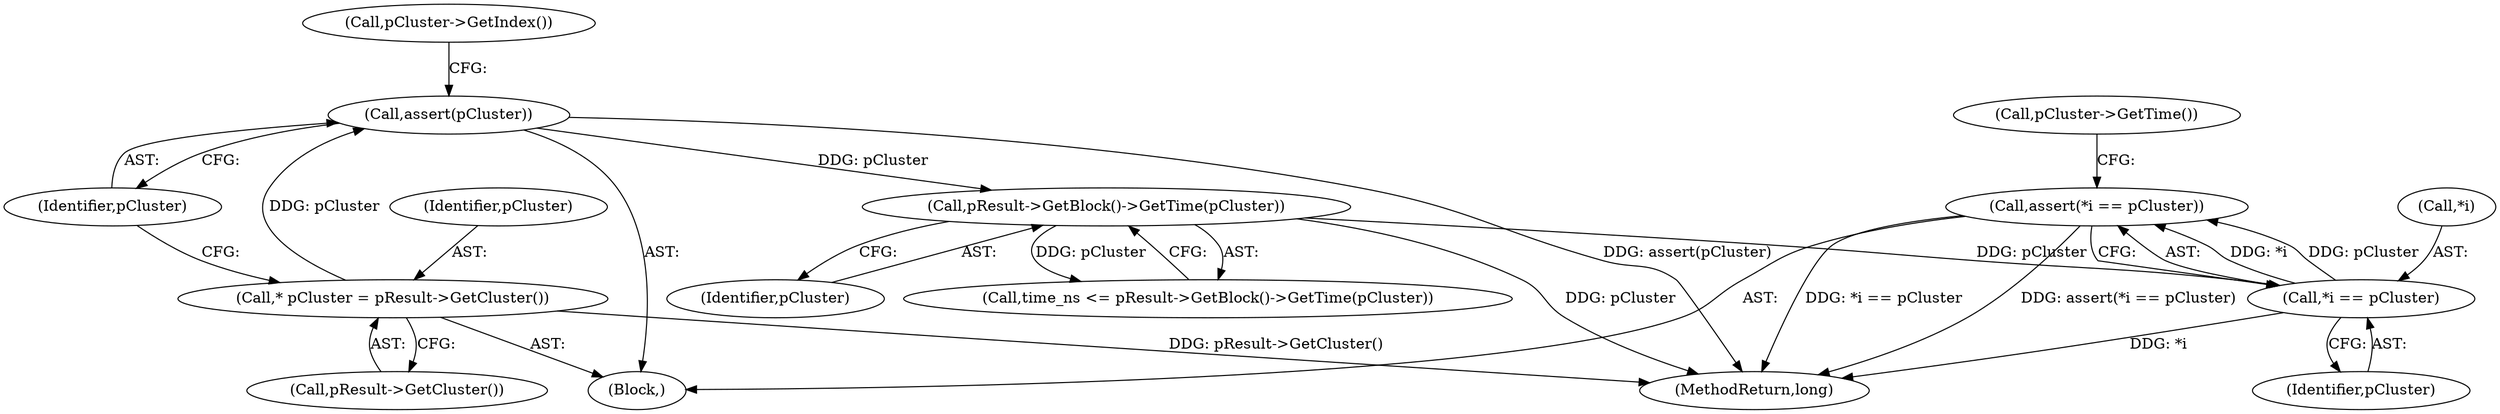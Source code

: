 digraph "0_Android_cc274e2abe8b2a6698a5c47d8aa4bb45f1f9538d_61@API" {
"1000163" [label="(Call,assert(*i == pCluster))"];
"1000164" [label="(Call,*i == pCluster)"];
"1000137" [label="(Call,pResult->GetBlock()->GetTime(pCluster))"];
"1000128" [label="(Call,assert(pCluster))"];
"1000125" [label="(Call,* pCluster = pResult->GetCluster())"];
"1000170" [label="(Call,pCluster->GetTime())"];
"1000126" [label="(Identifier,pCluster)"];
"1000132" [label="(Call,pCluster->GetIndex())"];
"1000165" [label="(Call,*i)"];
"1000128" [label="(Call,assert(pCluster))"];
"1000137" [label="(Call,pResult->GetBlock()->GetTime(pCluster))"];
"1000138" [label="(Identifier,pCluster)"];
"1000106" [label="(Block,)"];
"1000125" [label="(Call,* pCluster = pResult->GetCluster())"];
"1000129" [label="(Identifier,pCluster)"];
"1000127" [label="(Call,pResult->GetCluster())"];
"1000305" [label="(MethodReturn,long)"];
"1000163" [label="(Call,assert(*i == pCluster))"];
"1000167" [label="(Identifier,pCluster)"];
"1000135" [label="(Call,time_ns <= pResult->GetBlock()->GetTime(pCluster))"];
"1000164" [label="(Call,*i == pCluster)"];
"1000163" -> "1000106"  [label="AST: "];
"1000163" -> "1000164"  [label="CFG: "];
"1000164" -> "1000163"  [label="AST: "];
"1000170" -> "1000163"  [label="CFG: "];
"1000163" -> "1000305"  [label="DDG: *i == pCluster"];
"1000163" -> "1000305"  [label="DDG: assert(*i == pCluster)"];
"1000164" -> "1000163"  [label="DDG: *i"];
"1000164" -> "1000163"  [label="DDG: pCluster"];
"1000164" -> "1000167"  [label="CFG: "];
"1000165" -> "1000164"  [label="AST: "];
"1000167" -> "1000164"  [label="AST: "];
"1000164" -> "1000305"  [label="DDG: *i"];
"1000137" -> "1000164"  [label="DDG: pCluster"];
"1000137" -> "1000135"  [label="AST: "];
"1000137" -> "1000138"  [label="CFG: "];
"1000138" -> "1000137"  [label="AST: "];
"1000135" -> "1000137"  [label="CFG: "];
"1000137" -> "1000305"  [label="DDG: pCluster"];
"1000137" -> "1000135"  [label="DDG: pCluster"];
"1000128" -> "1000137"  [label="DDG: pCluster"];
"1000128" -> "1000106"  [label="AST: "];
"1000128" -> "1000129"  [label="CFG: "];
"1000129" -> "1000128"  [label="AST: "];
"1000132" -> "1000128"  [label="CFG: "];
"1000128" -> "1000305"  [label="DDG: assert(pCluster)"];
"1000125" -> "1000128"  [label="DDG: pCluster"];
"1000125" -> "1000106"  [label="AST: "];
"1000125" -> "1000127"  [label="CFG: "];
"1000126" -> "1000125"  [label="AST: "];
"1000127" -> "1000125"  [label="AST: "];
"1000129" -> "1000125"  [label="CFG: "];
"1000125" -> "1000305"  [label="DDG: pResult->GetCluster()"];
}
